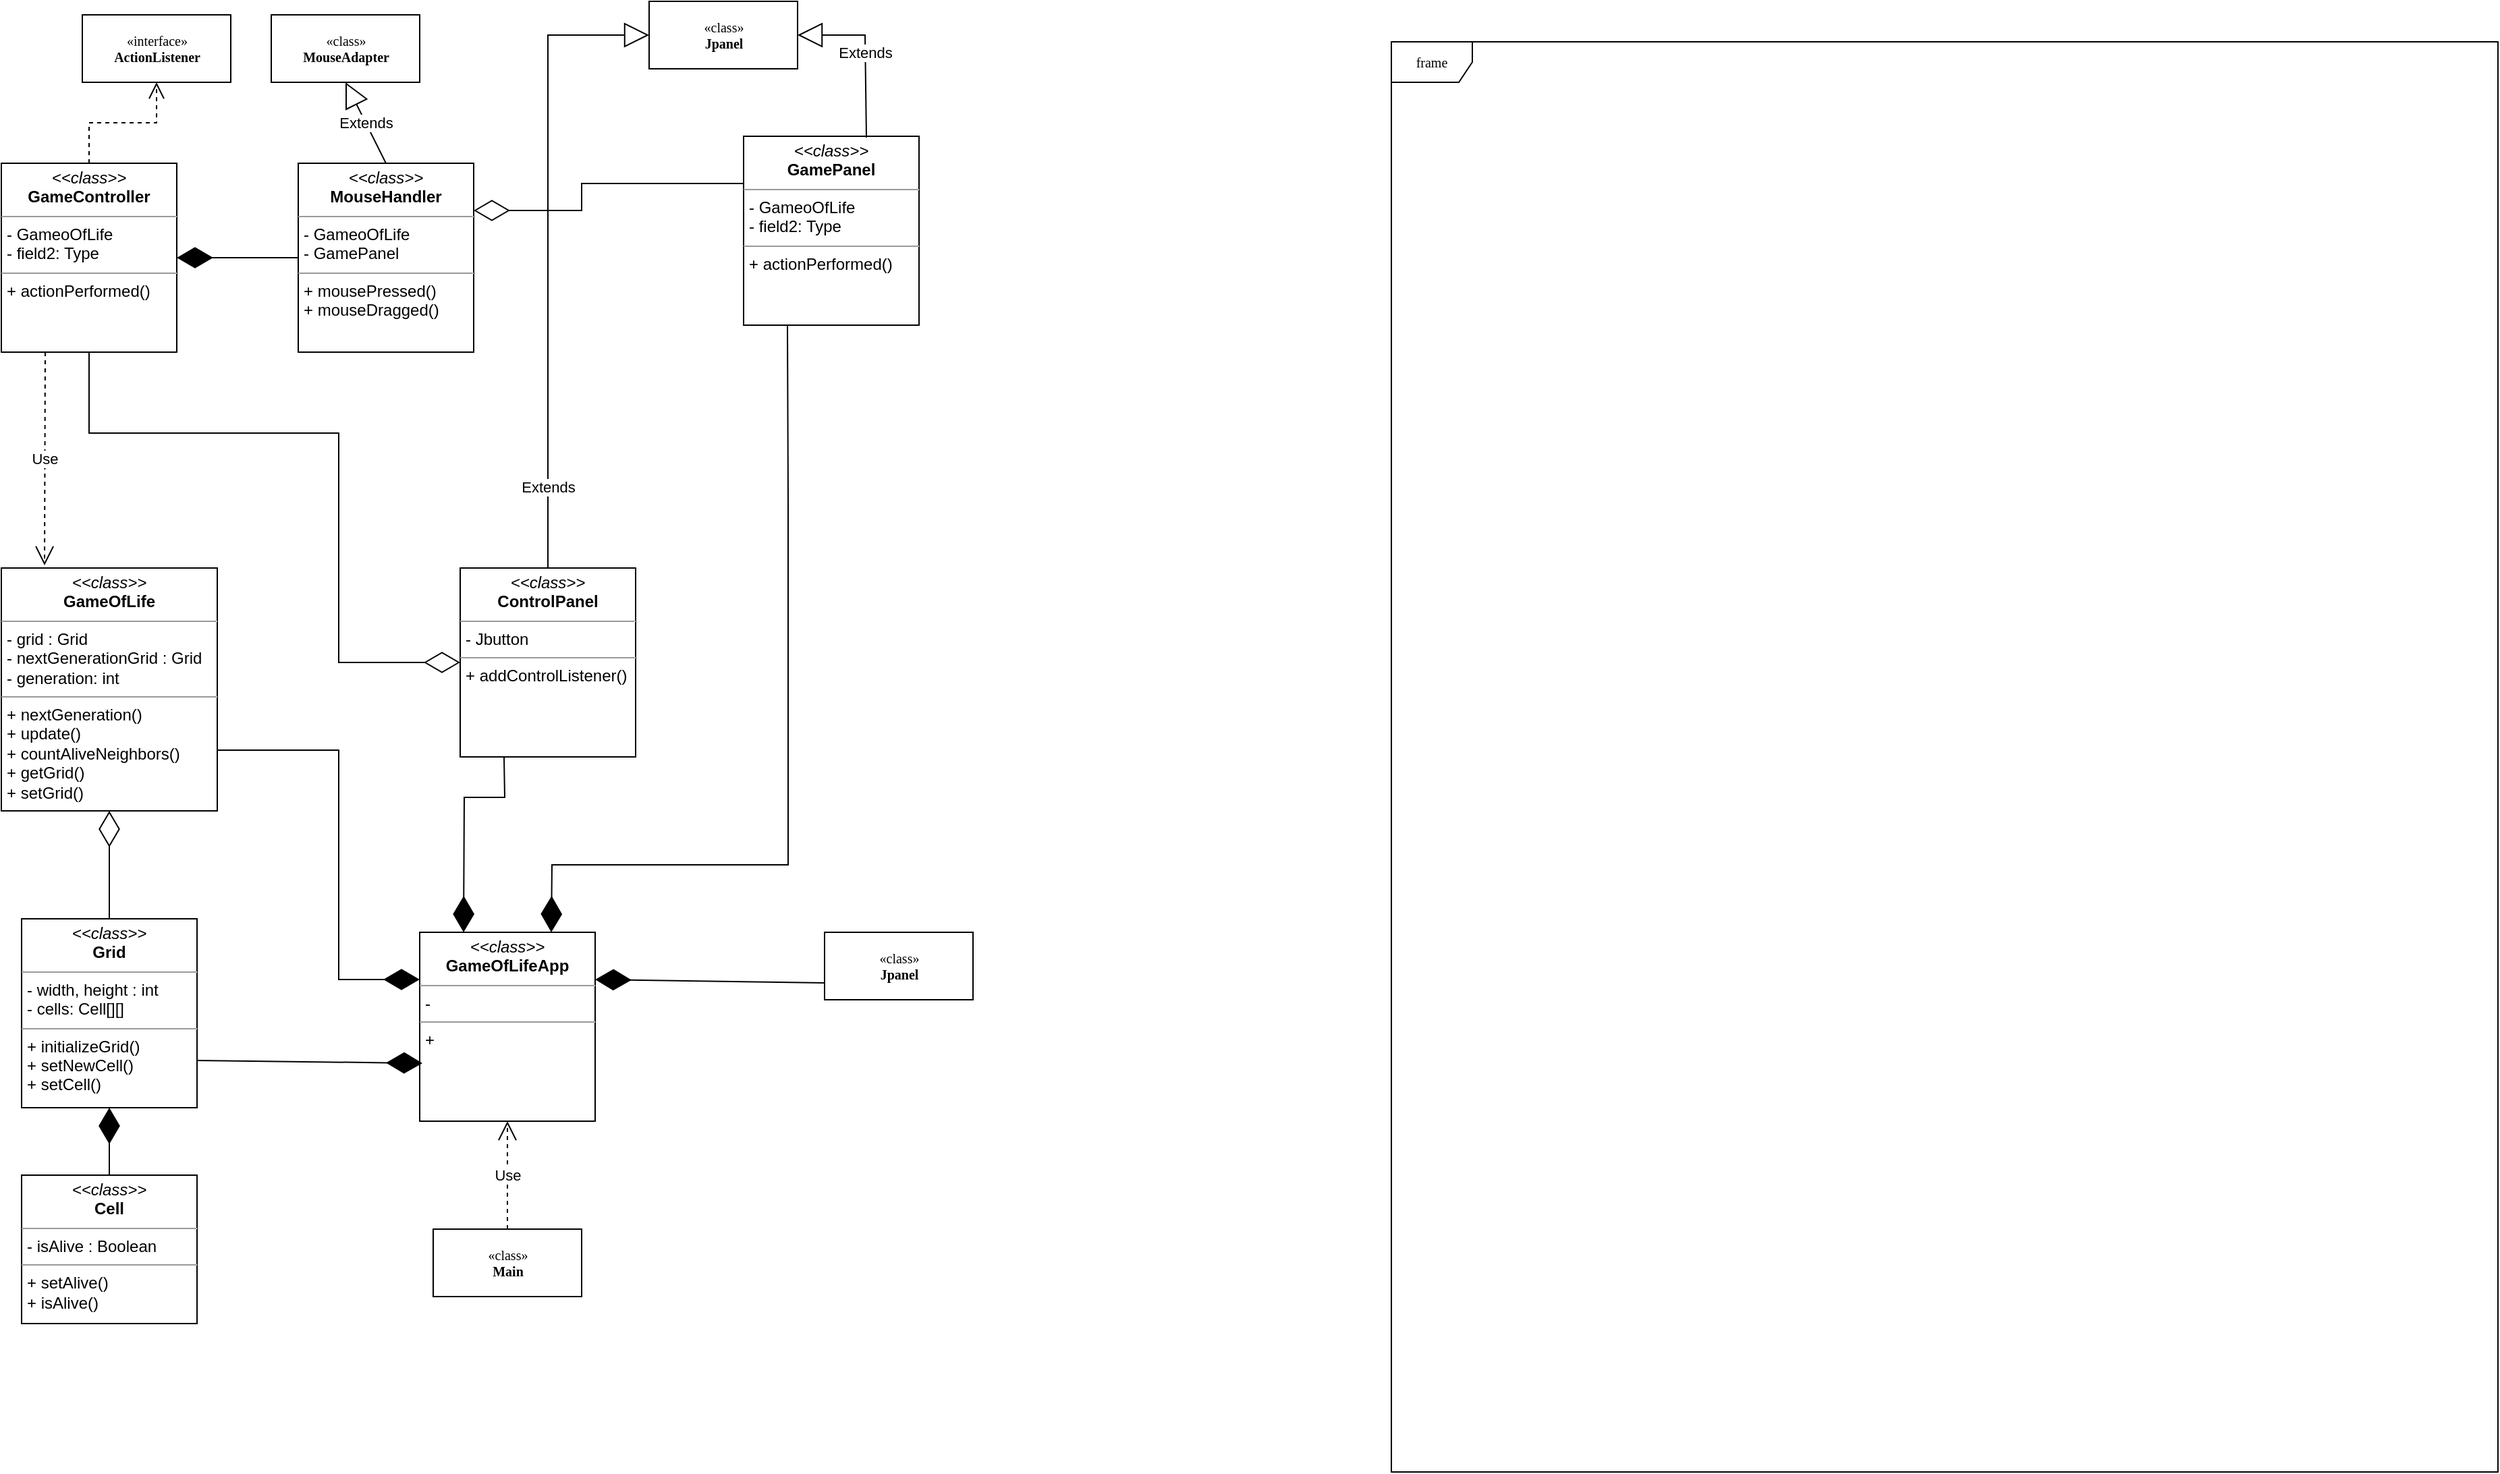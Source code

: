 <mxfile version="24.7.1" type="device">
  <diagram name="Page-1" id="c4acf3e9-155e-7222-9cf6-157b1a14988f">
    <mxGraphModel dx="793" dy="1097" grid="1" gridSize="10" guides="1" tooltips="1" connect="1" arrows="1" fold="1" page="1" pageScale="1" pageWidth="850" pageHeight="1100" background="none" math="0" shadow="0">
      <root>
        <mxCell id="0" />
        <mxCell id="1" parent="0" />
        <mxCell id="17acba5748e5396b-1" value="frame" style="shape=umlFrame;whiteSpace=wrap;html=1;rounded=0;shadow=0;comic=0;labelBackgroundColor=none;strokeWidth=1;fontFamily=Verdana;fontSize=10;align=center;" parent="1" vertex="1">
          <mxGeometry x="1080" y="100" width="820" height="1060" as="geometry" />
        </mxCell>
        <mxCell id="5d2195bd80daf111-26" style="edgeStyle=orthogonalEdgeStyle;rounded=0;html=1;dashed=1;labelBackgroundColor=none;startFill=0;endArrow=open;endFill=0;endSize=10;fontFamily=Verdana;fontSize=10;exitX=0.5;exitY=0;exitDx=0;exitDy=0;" parent="1" source="5d2195bd80daf111-18" target="5d2195bd80daf111-17" edge="1">
          <mxGeometry relative="1" as="geometry">
            <Array as="points" />
            <mxPoint x="640" y="300" as="sourcePoint" />
          </mxGeometry>
        </mxCell>
        <mxCell id="5d2195bd80daf111-17" value="«interface»&lt;br&gt;&lt;b&gt;ActionListener&lt;/b&gt;" style="html=1;rounded=0;shadow=0;comic=0;labelBackgroundColor=none;strokeWidth=1;fontFamily=Verdana;fontSize=10;align=center;" parent="1" vertex="1">
          <mxGeometry x="110" y="80" width="110" height="50" as="geometry" />
        </mxCell>
        <mxCell id="5d2195bd80daf111-18" value="&lt;p style=&quot;margin:0px;margin-top:4px;text-align:center;&quot;&gt;&lt;i&gt;&amp;lt;&amp;lt;class&amp;gt;&amp;gt;&lt;/i&gt;&lt;br&gt;&lt;b&gt;GameController&lt;/b&gt;&lt;/p&gt;&lt;hr size=&quot;1&quot;&gt;&lt;p style=&quot;margin:0px;margin-left:4px;&quot;&gt;- GameoOfLife&lt;br&gt;- field2: Type&lt;/p&gt;&lt;hr size=&quot;1&quot;&gt;&lt;p style=&quot;margin:0px;margin-left:4px;&quot;&gt;+ actionPerformed()&lt;br&gt;&lt;br&gt;&lt;/p&gt;" style="verticalAlign=top;align=left;overflow=fill;fontSize=12;fontFamily=Helvetica;html=1;rounded=0;shadow=0;comic=0;labelBackgroundColor=none;strokeWidth=1" parent="1" vertex="1">
          <mxGeometry x="50" y="190" width="130" height="140" as="geometry" />
        </mxCell>
        <mxCell id="X6DVtG3DiVc06HwYq-2z-1" value="«class»&lt;br&gt;&lt;b&gt;Jpanel&lt;/b&gt;" style="html=1;rounded=0;shadow=0;comic=0;labelBackgroundColor=none;strokeWidth=1;fontFamily=Verdana;fontSize=10;align=center;" parent="1" vertex="1">
          <mxGeometry x="530" y="70" width="110" height="50" as="geometry" />
        </mxCell>
        <mxCell id="X6DVtG3DiVc06HwYq-2z-2" value="&lt;p style=&quot;margin:0px;margin-top:4px;text-align:center;&quot;&gt;&lt;i&gt;&amp;lt;&amp;lt;class&amp;gt;&amp;gt;&lt;/i&gt;&lt;br&gt;&lt;b&gt;GamePanel&lt;/b&gt;&lt;/p&gt;&lt;hr size=&quot;1&quot;&gt;&lt;p style=&quot;margin:0px;margin-left:4px;&quot;&gt;- GameoOfLife&lt;br&gt;- field2: Type&lt;/p&gt;&lt;hr size=&quot;1&quot;&gt;&lt;p style=&quot;margin:0px;margin-left:4px;&quot;&gt;+ actionPerformed()&lt;br&gt;&lt;/p&gt;" style="verticalAlign=top;align=left;overflow=fill;fontSize=12;fontFamily=Helvetica;html=1;rounded=0;shadow=0;comic=0;labelBackgroundColor=none;strokeWidth=1" parent="1" vertex="1">
          <mxGeometry x="600" y="170" width="130" height="140" as="geometry" />
        </mxCell>
        <mxCell id="X6DVtG3DiVc06HwYq-2z-3" value="&lt;p style=&quot;margin:0px;margin-top:4px;text-align:center;&quot;&gt;&lt;i&gt;&amp;lt;&amp;lt;class&amp;gt;&amp;gt;&lt;/i&gt;&lt;br&gt;&lt;b&gt;ControlPanel&lt;/b&gt;&lt;/p&gt;&lt;hr size=&quot;1&quot;&gt;&lt;p style=&quot;margin:0px;margin-left:4px;&quot;&gt;- Jbutton&lt;/p&gt;&lt;hr size=&quot;1&quot;&gt;&lt;p style=&quot;margin:0px;margin-left:4px;&quot;&gt;+ addControlListener()&lt;br&gt;&lt;/p&gt;" style="verticalAlign=top;align=left;overflow=fill;fontSize=12;fontFamily=Helvetica;html=1;rounded=0;shadow=0;comic=0;labelBackgroundColor=none;strokeWidth=1" parent="1" vertex="1">
          <mxGeometry x="390" y="490" width="130" height="140" as="geometry" />
        </mxCell>
        <mxCell id="X6DVtG3DiVc06HwYq-2z-11" value="Extends" style="endArrow=block;endSize=16;endFill=0;html=1;rounded=0;entryX=0;entryY=0.5;entryDx=0;entryDy=0;exitX=0.5;exitY=0;exitDx=0;exitDy=0;" parent="1" source="X6DVtG3DiVc06HwYq-2z-3" target="X6DVtG3DiVc06HwYq-2z-1" edge="1">
          <mxGeometry x="-0.745" width="160" relative="1" as="geometry">
            <mxPoint x="340" y="520" as="sourcePoint" />
            <mxPoint x="500" y="520" as="targetPoint" />
            <Array as="points">
              <mxPoint x="455" y="95" />
            </Array>
            <mxPoint as="offset" />
          </mxGeometry>
        </mxCell>
        <mxCell id="X6DVtG3DiVc06HwYq-2z-12" value="Extends" style="endArrow=block;endSize=16;endFill=0;html=1;rounded=0;entryX=1;entryY=0.5;entryDx=0;entryDy=0;exitX=0.7;exitY=0.007;exitDx=0;exitDy=0;exitPerimeter=0;" parent="1" source="X6DVtG3DiVc06HwYq-2z-2" target="X6DVtG3DiVc06HwYq-2z-1" edge="1">
          <mxGeometry width="160" relative="1" as="geometry">
            <mxPoint x="340" y="520" as="sourcePoint" />
            <mxPoint x="500" y="520" as="targetPoint" />
            <Array as="points">
              <mxPoint x="690" y="95" />
            </Array>
          </mxGeometry>
        </mxCell>
        <mxCell id="yVvVJKVNnEMEu64JW-FT-1" value="«class»&lt;br&gt;&lt;b&gt;MouseAdapter&lt;/b&gt;" style="html=1;rounded=0;shadow=0;comic=0;labelBackgroundColor=none;strokeWidth=1;fontFamily=Verdana;fontSize=10;align=center;" parent="1" vertex="1">
          <mxGeometry x="250" y="80" width="110" height="50" as="geometry" />
        </mxCell>
        <mxCell id="yVvVJKVNnEMEu64JW-FT-2" value="&lt;p style=&quot;margin:0px;margin-top:4px;text-align:center;&quot;&gt;&lt;i&gt;&amp;lt;&amp;lt;class&amp;gt;&amp;gt;&lt;/i&gt;&lt;br&gt;&lt;b&gt;MouseHandler&lt;/b&gt;&lt;/p&gt;&lt;hr size=&quot;1&quot;&gt;&lt;p style=&quot;margin:0px;margin-left:4px;&quot;&gt;- GameoOfLife&lt;br&gt;- GamePanel&lt;/p&gt;&lt;hr size=&quot;1&quot;&gt;&lt;p style=&quot;margin:0px;margin-left:4px;&quot;&gt;+ mousePressed()&lt;br&gt;+ mouseDragged()&lt;/p&gt;" style="verticalAlign=top;align=left;overflow=fill;fontSize=12;fontFamily=Helvetica;html=1;rounded=0;shadow=0;comic=0;labelBackgroundColor=none;strokeWidth=1" parent="1" vertex="1">
          <mxGeometry x="270" y="190" width="130" height="140" as="geometry" />
        </mxCell>
        <mxCell id="yVvVJKVNnEMEu64JW-FT-3" value="Extends" style="endArrow=block;endSize=16;endFill=0;html=1;rounded=0;exitX=0.5;exitY=0;exitDx=0;exitDy=0;entryX=0.5;entryY=1;entryDx=0;entryDy=0;" parent="1" source="yVvVJKVNnEMEu64JW-FT-2" target="yVvVJKVNnEMEu64JW-FT-1" edge="1">
          <mxGeometry width="160" relative="1" as="geometry">
            <mxPoint x="330" y="360" as="sourcePoint" />
            <mxPoint x="310" y="130" as="targetPoint" />
          </mxGeometry>
        </mxCell>
        <mxCell id="yVvVJKVNnEMEu64JW-FT-5" value="&lt;p style=&quot;margin:0px;margin-top:4px;text-align:center;&quot;&gt;&lt;i&gt;&amp;lt;&amp;lt;class&amp;gt;&amp;gt;&lt;/i&gt;&lt;br&gt;&lt;b&gt;Cell&lt;/b&gt;&lt;/p&gt;&lt;hr size=&quot;1&quot;&gt;&lt;p style=&quot;margin:0px;margin-left:4px;&quot;&gt;- isAlive : Boolean&lt;br&gt;&lt;/p&gt;&lt;hr size=&quot;1&quot;&gt;&lt;p style=&quot;margin:0px;margin-left:4px;&quot;&gt;+ setAlive()&lt;br&gt;+ isAlive()&lt;/p&gt;" style="verticalAlign=top;align=left;overflow=fill;fontSize=12;fontFamily=Helvetica;html=1;rounded=0;shadow=0;comic=0;labelBackgroundColor=none;strokeWidth=1" parent="1" vertex="1">
          <mxGeometry x="65" y="940" width="130" height="110" as="geometry" />
        </mxCell>
        <mxCell id="yVvVJKVNnEMEu64JW-FT-6" value="&lt;p style=&quot;margin:0px;margin-top:4px;text-align:center;&quot;&gt;&lt;i&gt;&amp;lt;&amp;lt;class&amp;gt;&amp;gt;&lt;/i&gt;&lt;br&gt;&lt;b&gt;Grid&lt;/b&gt;&lt;/p&gt;&lt;hr size=&quot;1&quot;&gt;&lt;p style=&quot;margin:0px;margin-left:4px;&quot;&gt;&lt;span style=&quot;background-color: initial;&quot;&gt;- width, height : int&lt;/span&gt;&lt;br&gt;&lt;/p&gt;&lt;p style=&quot;margin:0px;margin-left:4px;&quot;&gt;- cells: Cell[][]&lt;/p&gt;&lt;hr size=&quot;1&quot;&gt;&lt;p style=&quot;margin:0px;margin-left:4px;&quot;&gt;+ initializeGrid()&lt;br&gt;+ setNewCell()&lt;/p&gt;&lt;p style=&quot;margin:0px;margin-left:4px;&quot;&gt;+ setCell()&lt;/p&gt;" style="verticalAlign=top;align=left;overflow=fill;fontSize=12;fontFamily=Helvetica;html=1;rounded=0;shadow=0;comic=0;labelBackgroundColor=none;strokeWidth=1" parent="1" vertex="1">
          <mxGeometry x="65" y="750" width="130" height="140" as="geometry" />
        </mxCell>
        <mxCell id="yVvVJKVNnEMEu64JW-FT-7" value="" style="endArrow=diamondThin;endFill=1;endSize=24;html=1;rounded=0;entryX=0.5;entryY=1;entryDx=0;entryDy=0;exitX=0.5;exitY=0;exitDx=0;exitDy=0;" parent="1" source="yVvVJKVNnEMEu64JW-FT-5" target="yVvVJKVNnEMEu64JW-FT-6" edge="1">
          <mxGeometry width="160" relative="1" as="geometry">
            <mxPoint x="-265" y="560" as="sourcePoint" />
            <mxPoint x="-105" y="560" as="targetPoint" />
          </mxGeometry>
        </mxCell>
        <mxCell id="yVvVJKVNnEMEu64JW-FT-8" value="&lt;p style=&quot;margin:0px;margin-top:4px;text-align:center;&quot;&gt;&lt;i&gt;&amp;lt;&amp;lt;class&amp;gt;&amp;gt;&lt;/i&gt;&lt;br&gt;&lt;b&gt;GameOfLife&lt;/b&gt;&lt;/p&gt;&lt;hr size=&quot;1&quot;&gt;&lt;p style=&quot;margin:0px;margin-left:4px;&quot;&gt;&lt;span style=&quot;background-color: initial;&quot;&gt;- grid : Grid&lt;/span&gt;&lt;br&gt;&lt;/p&gt;&lt;p style=&quot;margin:0px;margin-left:4px;&quot;&gt;&lt;span style=&quot;background-color: initial;&quot;&gt;- nextGenerationGrid : Grid&lt;/span&gt;&lt;/p&gt;&lt;p style=&quot;margin:0px;margin-left:4px;&quot;&gt;- generation: int&lt;/p&gt;&lt;hr size=&quot;1&quot;&gt;&lt;p style=&quot;margin:0px;margin-left:4px;&quot;&gt;+ nextGeneration()&lt;br&gt;+ update()&lt;/p&gt;&lt;p style=&quot;margin:0px;margin-left:4px;&quot;&gt;+ countAliveNeighbors()&lt;/p&gt;&lt;p style=&quot;margin:0px;margin-left:4px;&quot;&gt;+ getGrid()&lt;/p&gt;&lt;p style=&quot;margin:0px;margin-left:4px;&quot;&gt;+ setGrid()&lt;/p&gt;" style="verticalAlign=top;align=left;overflow=fill;fontSize=12;fontFamily=Helvetica;html=1;rounded=0;shadow=0;comic=0;labelBackgroundColor=none;strokeWidth=1" parent="1" vertex="1">
          <mxGeometry x="50" y="490" width="160" height="180" as="geometry" />
        </mxCell>
        <mxCell id="yVvVJKVNnEMEu64JW-FT-9" value="" style="endArrow=diamondThin;endFill=0;endSize=24;html=1;rounded=0;entryX=0.5;entryY=1;entryDx=0;entryDy=0;exitX=0.5;exitY=0;exitDx=0;exitDy=0;" parent="1" source="yVvVJKVNnEMEu64JW-FT-6" target="yVvVJKVNnEMEu64JW-FT-8" edge="1">
          <mxGeometry width="160" relative="1" as="geometry">
            <mxPoint x="-245" y="560" as="sourcePoint" />
            <mxPoint x="-85" y="560" as="targetPoint" />
          </mxGeometry>
        </mxCell>
        <mxCell id="yVvVJKVNnEMEu64JW-FT-10" value="&lt;p style=&quot;margin:0px;margin-top:4px;text-align:center;&quot;&gt;&lt;i&gt;&amp;lt;&amp;lt;class&amp;gt;&amp;gt;&lt;/i&gt;&lt;br&gt;&lt;b&gt;GameOfLife&lt;/b&gt;&lt;/p&gt;&lt;hr size=&quot;1&quot;&gt;&lt;p style=&quot;margin:0px;margin-left:4px;&quot;&gt;&lt;span style=&quot;background-color: initial;&quot;&gt;- grid : Grid&lt;/span&gt;&lt;br&gt;&lt;/p&gt;&lt;p style=&quot;margin:0px;margin-left:4px;&quot;&gt;&lt;span style=&quot;background-color: initial;&quot;&gt;- nextGenerationGrid : Grid&lt;/span&gt;&lt;/p&gt;&lt;p style=&quot;margin:0px;margin-left:4px;&quot;&gt;- generation: int&lt;/p&gt;&lt;hr size=&quot;1&quot;&gt;&lt;p style=&quot;margin:0px;margin-left:4px;&quot;&gt;+ nextGeneration()&lt;br&gt;+ update()&lt;/p&gt;&lt;p style=&quot;margin:0px;margin-left:4px;&quot;&gt;+ countAliveNeighbors()&lt;/p&gt;&lt;p style=&quot;margin:0px;margin-left:4px;&quot;&gt;+ getGrid()&lt;/p&gt;&lt;p style=&quot;margin:0px;margin-left:4px;&quot;&gt;+ setGrid()&lt;/p&gt;" style="verticalAlign=top;align=left;overflow=fill;fontSize=12;fontFamily=Helvetica;html=1;rounded=0;shadow=0;comic=0;labelBackgroundColor=none;strokeWidth=1" parent="1" vertex="1">
          <mxGeometry x="50" y="490" width="160" height="180" as="geometry" />
        </mxCell>
        <mxCell id="yVvVJKVNnEMEu64JW-FT-15" value="" style="endArrow=diamondThin;endFill=1;endSize=24;html=1;rounded=0;exitX=0;exitY=0.5;exitDx=0;exitDy=0;entryX=1;entryY=0.5;entryDx=0;entryDy=0;" parent="1" source="yVvVJKVNnEMEu64JW-FT-2" target="5d2195bd80daf111-18" edge="1">
          <mxGeometry width="160" relative="1" as="geometry">
            <mxPoint x="320" y="360" as="sourcePoint" />
            <mxPoint x="230" y="180" as="targetPoint" />
          </mxGeometry>
        </mxCell>
        <mxCell id="yVvVJKVNnEMEu64JW-FT-16" value="" style="endArrow=diamondThin;endFill=0;endSize=24;html=1;rounded=0;entryX=0;entryY=0.5;entryDx=0;entryDy=0;exitX=0.5;exitY=1;exitDx=0;exitDy=0;" parent="1" source="5d2195bd80daf111-18" target="X6DVtG3DiVc06HwYq-2z-3" edge="1">
          <mxGeometry width="160" relative="1" as="geometry">
            <mxPoint x="320" y="360" as="sourcePoint" />
            <mxPoint x="480" y="360" as="targetPoint" />
            <Array as="points">
              <mxPoint x="115" y="390" />
              <mxPoint x="300" y="390" />
              <mxPoint x="300" y="560" />
            </Array>
          </mxGeometry>
        </mxCell>
        <mxCell id="yVvVJKVNnEMEu64JW-FT-17" value="" style="endArrow=diamondThin;endFill=0;endSize=24;html=1;rounded=0;exitX=0;exitY=0.25;exitDx=0;exitDy=0;entryX=1;entryY=0.25;entryDx=0;entryDy=0;" parent="1" source="X6DVtG3DiVc06HwYq-2z-2" target="yVvVJKVNnEMEu64JW-FT-2" edge="1">
          <mxGeometry width="160" relative="1" as="geometry">
            <mxPoint x="320" y="360" as="sourcePoint" />
            <mxPoint x="530" y="330" as="targetPoint" />
            <Array as="points">
              <mxPoint x="480" y="205" />
              <mxPoint x="480" y="225" />
            </Array>
          </mxGeometry>
        </mxCell>
        <mxCell id="yVvVJKVNnEMEu64JW-FT-18" value="Use" style="endArrow=open;endSize=12;dashed=1;html=1;rounded=0;exitX=0.25;exitY=1;exitDx=0;exitDy=0;entryX=0.2;entryY=-0.011;entryDx=0;entryDy=0;entryPerimeter=0;" parent="1" source="5d2195bd80daf111-18" target="yVvVJKVNnEMEu64JW-FT-10" edge="1">
          <mxGeometry width="160" relative="1" as="geometry">
            <mxPoint x="320" y="360" as="sourcePoint" />
            <mxPoint x="60" y="440" as="targetPoint" />
          </mxGeometry>
        </mxCell>
        <mxCell id="yVvVJKVNnEMEu64JW-FT-20" value="&lt;p style=&quot;margin:0px;margin-top:4px;text-align:center;&quot;&gt;&lt;i&gt;&amp;lt;&amp;lt;class&amp;gt;&amp;gt;&lt;/i&gt;&lt;br&gt;&lt;b&gt;GameOfLifeApp&lt;/b&gt;&lt;/p&gt;&lt;hr size=&quot;1&quot;&gt;&lt;p style=&quot;margin:0px;margin-left:4px;&quot;&gt;-&amp;nbsp;&lt;/p&gt;&lt;hr size=&quot;1&quot;&gt;&lt;p style=&quot;margin:0px;margin-left:4px;&quot;&gt;+&amp;nbsp;&lt;br&gt;&lt;/p&gt;" style="verticalAlign=top;align=left;overflow=fill;fontSize=12;fontFamily=Helvetica;html=1;rounded=0;shadow=0;comic=0;labelBackgroundColor=none;strokeWidth=1" parent="1" vertex="1">
          <mxGeometry x="360" y="760" width="130" height="140" as="geometry" />
        </mxCell>
        <mxCell id="yVvVJKVNnEMEu64JW-FT-21" value="«class»&lt;br&gt;&lt;b&gt;Jpanel&lt;/b&gt;" style="html=1;rounded=0;shadow=0;comic=0;labelBackgroundColor=none;strokeWidth=1;fontFamily=Verdana;fontSize=10;align=center;" parent="1" vertex="1">
          <mxGeometry x="660" y="760" width="110" height="50" as="geometry" />
        </mxCell>
        <mxCell id="yVvVJKVNnEMEu64JW-FT-22" value="" style="endArrow=diamondThin;endFill=1;endSize=24;html=1;rounded=0;entryX=1;entryY=0.25;entryDx=0;entryDy=0;exitX=0;exitY=0.75;exitDx=0;exitDy=0;" parent="1" source="yVvVJKVNnEMEu64JW-FT-21" target="yVvVJKVNnEMEu64JW-FT-20" edge="1">
          <mxGeometry width="160" relative="1" as="geometry">
            <mxPoint x="320" y="560" as="sourcePoint" />
            <mxPoint x="480" y="560" as="targetPoint" />
          </mxGeometry>
        </mxCell>
        <mxCell id="yVvVJKVNnEMEu64JW-FT-23" value="" style="endArrow=diamondThin;endFill=1;endSize=24;html=1;rounded=0;entryX=0.25;entryY=0;entryDx=0;entryDy=0;exitX=0.25;exitY=1;exitDx=0;exitDy=0;" parent="1" source="X6DVtG3DiVc06HwYq-2z-3" target="yVvVJKVNnEMEu64JW-FT-20" edge="1">
          <mxGeometry width="160" relative="1" as="geometry">
            <mxPoint x="320" y="660" as="sourcePoint" />
            <mxPoint x="480" y="660" as="targetPoint" />
            <Array as="points">
              <mxPoint x="423" y="660" />
              <mxPoint x="393" y="660" />
            </Array>
          </mxGeometry>
        </mxCell>
        <mxCell id="yVvVJKVNnEMEu64JW-FT-24" value="" style="endArrow=diamondThin;endFill=1;endSize=24;html=1;rounded=0;exitX=1;exitY=0.75;exitDx=0;exitDy=0;entryX=0.015;entryY=0.693;entryDx=0;entryDy=0;entryPerimeter=0;" parent="1" source="yVvVJKVNnEMEu64JW-FT-6" target="yVvVJKVNnEMEu64JW-FT-20" edge="1">
          <mxGeometry width="160" relative="1" as="geometry">
            <mxPoint x="270" y="740" as="sourcePoint" />
            <mxPoint x="280" y="890" as="targetPoint" />
          </mxGeometry>
        </mxCell>
        <mxCell id="yVvVJKVNnEMEu64JW-FT-25" value="" style="endArrow=diamondThin;endFill=1;endSize=24;html=1;rounded=0;entryX=0.75;entryY=0;entryDx=0;entryDy=0;exitX=0.25;exitY=1;exitDx=0;exitDy=0;" parent="1" source="X6DVtG3DiVc06HwYq-2z-2" target="yVvVJKVNnEMEu64JW-FT-20" edge="1">
          <mxGeometry width="160" relative="1" as="geometry">
            <mxPoint x="320" y="660" as="sourcePoint" />
            <mxPoint x="480" y="660" as="targetPoint" />
            <Array as="points">
              <mxPoint x="633" y="440" />
              <mxPoint x="633" y="710" />
              <mxPoint x="458" y="710" />
            </Array>
          </mxGeometry>
        </mxCell>
        <mxCell id="yVvVJKVNnEMEu64JW-FT-26" value="" style="endArrow=diamondThin;endFill=1;endSize=24;html=1;rounded=0;entryX=0;entryY=0.25;entryDx=0;entryDy=0;exitX=1;exitY=0.75;exitDx=0;exitDy=0;" parent="1" source="yVvVJKVNnEMEu64JW-FT-10" target="yVvVJKVNnEMEu64JW-FT-20" edge="1">
          <mxGeometry width="160" relative="1" as="geometry">
            <mxPoint x="220" y="680" as="sourcePoint" />
            <mxPoint x="290" y="800" as="targetPoint" />
            <Array as="points">
              <mxPoint x="300" y="625" />
              <mxPoint x="300" y="795" />
            </Array>
          </mxGeometry>
        </mxCell>
        <mxCell id="yVvVJKVNnEMEu64JW-FT-27" value="«class»&lt;br&gt;&lt;b&gt;Main&lt;/b&gt;" style="html=1;rounded=0;shadow=0;comic=0;labelBackgroundColor=none;strokeWidth=1;fontFamily=Verdana;fontSize=10;align=center;" parent="1" vertex="1">
          <mxGeometry x="370" y="980" width="110" height="50" as="geometry" />
        </mxCell>
        <mxCell id="yVvVJKVNnEMEu64JW-FT-28" value="Use" style="endArrow=open;endSize=12;dashed=1;html=1;rounded=0;exitX=0.5;exitY=0;exitDx=0;exitDy=0;entryX=0.5;entryY=1;entryDx=0;entryDy=0;" parent="1" source="yVvVJKVNnEMEu64JW-FT-27" target="yVvVJKVNnEMEu64JW-FT-20" edge="1">
          <mxGeometry width="160" relative="1" as="geometry">
            <mxPoint x="370" y="660" as="sourcePoint" />
            <mxPoint x="530" y="660" as="targetPoint" />
          </mxGeometry>
        </mxCell>
      </root>
    </mxGraphModel>
  </diagram>
</mxfile>
